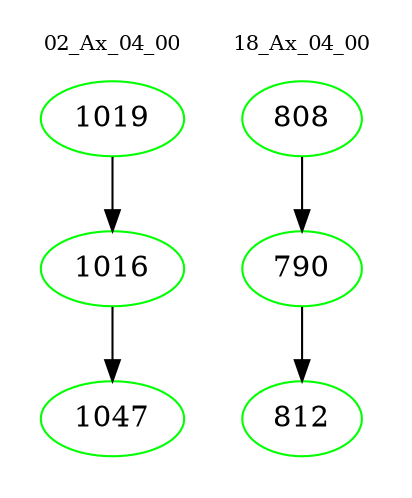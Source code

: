 digraph{
subgraph cluster_0 {
color = white
label = "02_Ax_04_00";
fontsize=10;
T0_1019 [label="1019", color="green"]
T0_1019 -> T0_1016 [color="black"]
T0_1016 [label="1016", color="green"]
T0_1016 -> T0_1047 [color="black"]
T0_1047 [label="1047", color="green"]
}
subgraph cluster_1 {
color = white
label = "18_Ax_04_00";
fontsize=10;
T1_808 [label="808", color="green"]
T1_808 -> T1_790 [color="black"]
T1_790 [label="790", color="green"]
T1_790 -> T1_812 [color="black"]
T1_812 [label="812", color="green"]
}
}
